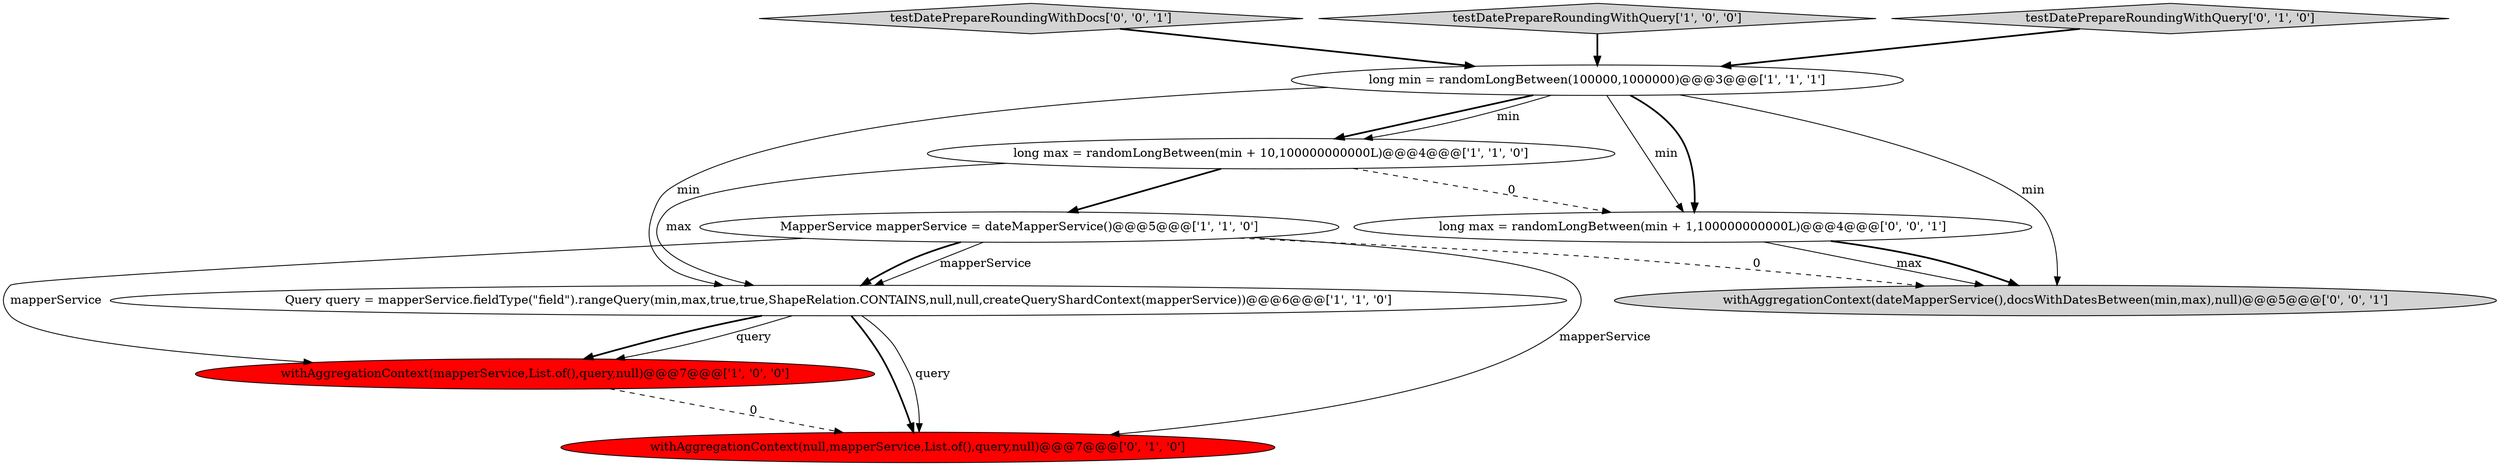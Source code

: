 digraph {
9 [style = filled, label = "withAggregationContext(dateMapperService(),docsWithDatesBetween(min,max),null)@@@5@@@['0', '0', '1']", fillcolor = lightgray, shape = ellipse image = "AAA0AAABBB3BBB"];
10 [style = filled, label = "long max = randomLongBetween(min + 1,100000000000L)@@@4@@@['0', '0', '1']", fillcolor = white, shape = ellipse image = "AAA0AAABBB3BBB"];
4 [style = filled, label = "Query query = mapperService.fieldType(\"field\").rangeQuery(min,max,true,true,ShapeRelation.CONTAINS,null,null,createQueryShardContext(mapperService))@@@6@@@['1', '1', '0']", fillcolor = white, shape = ellipse image = "AAA0AAABBB1BBB"];
6 [style = filled, label = "withAggregationContext(null,mapperService,List.of(),query,null)@@@7@@@['0', '1', '0']", fillcolor = red, shape = ellipse image = "AAA1AAABBB2BBB"];
2 [style = filled, label = "long max = randomLongBetween(min + 10,100000000000L)@@@4@@@['1', '1', '0']", fillcolor = white, shape = ellipse image = "AAA0AAABBB1BBB"];
8 [style = filled, label = "testDatePrepareRoundingWithDocs['0', '0', '1']", fillcolor = lightgray, shape = diamond image = "AAA0AAABBB3BBB"];
0 [style = filled, label = "testDatePrepareRoundingWithQuery['1', '0', '0']", fillcolor = lightgray, shape = diamond image = "AAA0AAABBB1BBB"];
7 [style = filled, label = "testDatePrepareRoundingWithQuery['0', '1', '0']", fillcolor = lightgray, shape = diamond image = "AAA0AAABBB2BBB"];
5 [style = filled, label = "withAggregationContext(mapperService,List.of(),query,null)@@@7@@@['1', '0', '0']", fillcolor = red, shape = ellipse image = "AAA1AAABBB1BBB"];
1 [style = filled, label = "long min = randomLongBetween(100000,1000000)@@@3@@@['1', '1', '1']", fillcolor = white, shape = ellipse image = "AAA0AAABBB1BBB"];
3 [style = filled, label = "MapperService mapperService = dateMapperService()@@@5@@@['1', '1', '0']", fillcolor = white, shape = ellipse image = "AAA0AAABBB1BBB"];
1->9 [style = solid, label="min"];
7->1 [style = bold, label=""];
4->6 [style = bold, label=""];
4->5 [style = solid, label="query"];
2->3 [style = bold, label=""];
4->6 [style = solid, label="query"];
3->4 [style = solid, label="mapperService"];
3->4 [style = bold, label=""];
3->6 [style = solid, label="mapperService"];
2->10 [style = dashed, label="0"];
1->4 [style = solid, label="min"];
3->5 [style = solid, label="mapperService"];
8->1 [style = bold, label=""];
5->6 [style = dashed, label="0"];
3->9 [style = dashed, label="0"];
0->1 [style = bold, label=""];
2->4 [style = solid, label="max"];
10->9 [style = solid, label="max"];
1->10 [style = solid, label="min"];
1->2 [style = bold, label=""];
10->9 [style = bold, label=""];
1->10 [style = bold, label=""];
4->5 [style = bold, label=""];
1->2 [style = solid, label="min"];
}
